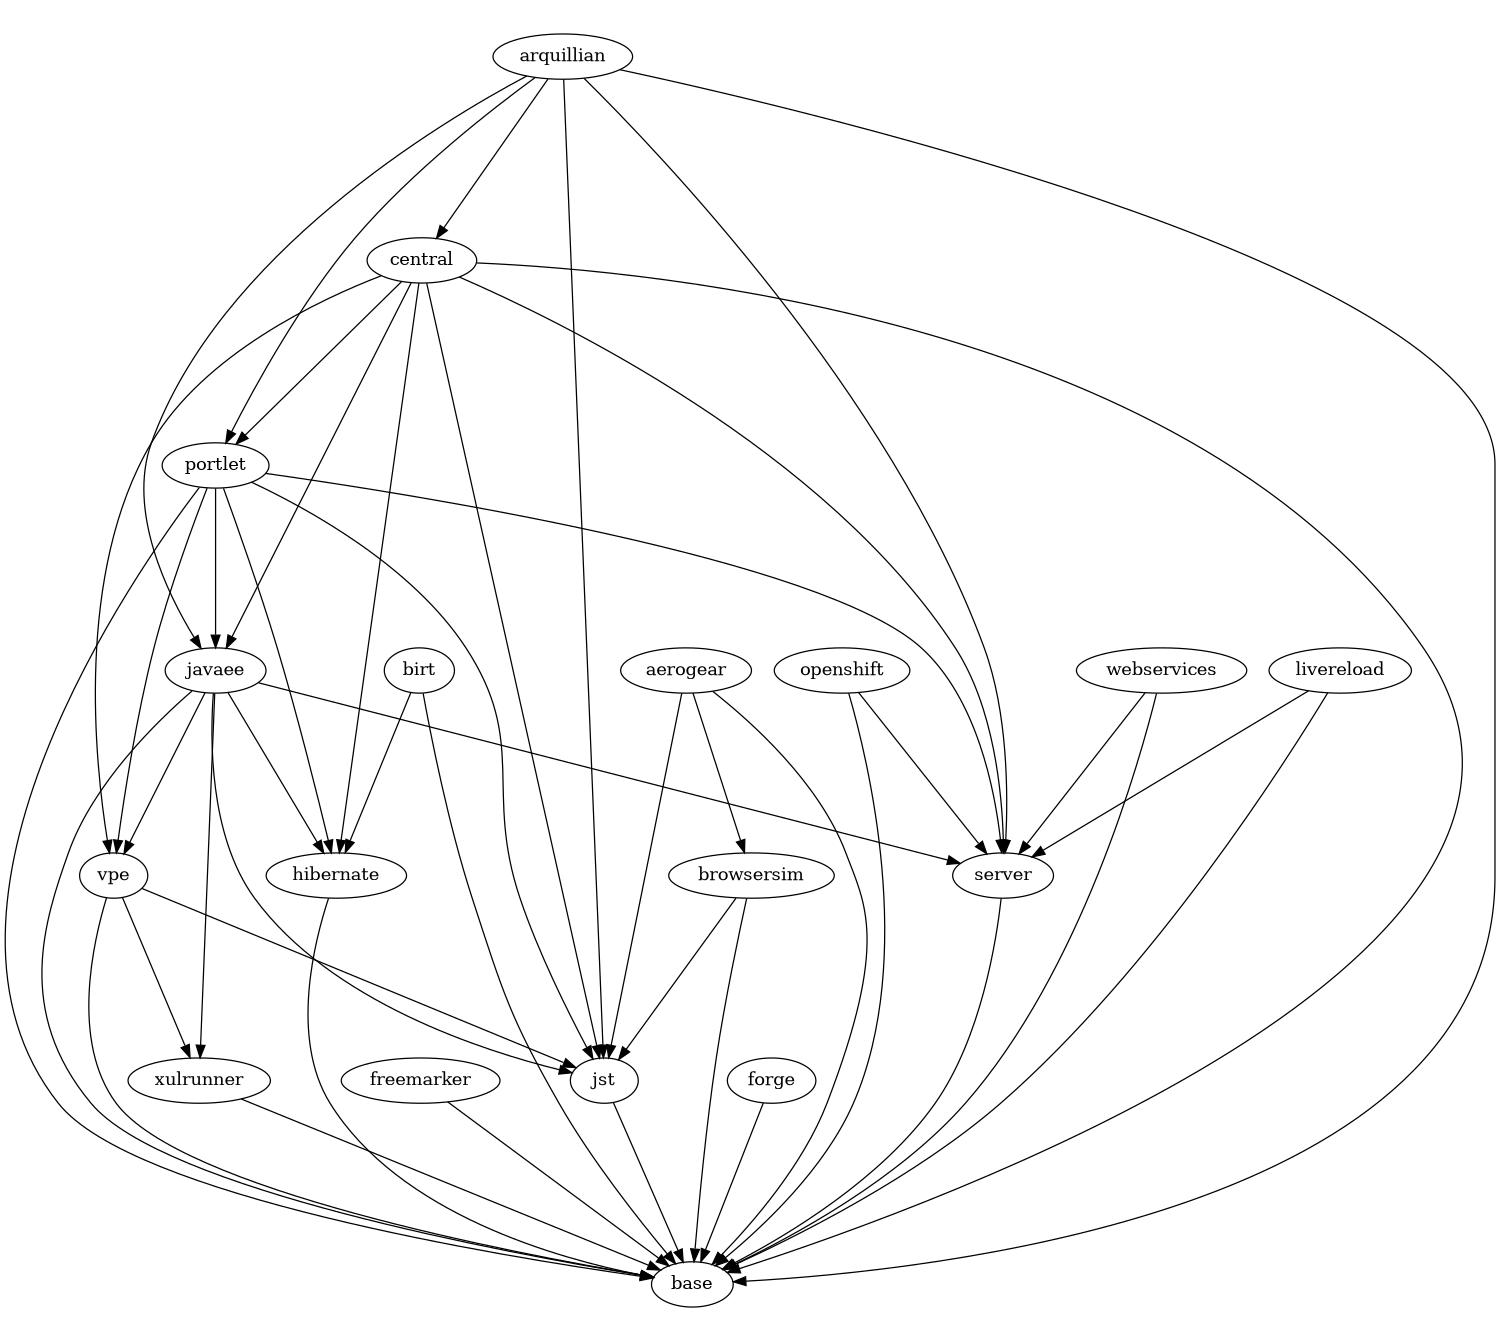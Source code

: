 # To see graph install graphviz with package manager
# On Fedora 20:
# 	sudo yum insatll graphviz
# Then run:
# 	dotty build-graph.dot 

digraph jbosstools {
  graph [compound=true,  size="10,10", ratio=fill];

  "jst" -> { "base" }
  "vpe" -> { "jst" "base" "xulrunner"}
  "server" -> { "base" }
  "hibernate" -> { "base" }
  "freemarker" -> { "base" }
  "central" -> { "base" "javaee" "portlet" "jst" "hibernate" "server" "vpe" } 
  "forge" -> { "base" }
  "arquillian" -> { "base" "server" "portlet" "javaee" "jst" "central" }
  "aerogear" -> { "base" "jst" "browsersim" } 
  "browsersim" -> { "base" "jst" }
  "javaee" -> { "base" "jst" "server" "hibernate" "vpe" "xulrunner" }
  "openshift" -> { "base" "server" }
  "webservices" -> { "base" "server" }
  "birt" -> { "base" "hibernate" }
  "livereload" -> { "base" "server" }
  "portlet" -> { "server" "javaee" "base" "hibernate" "jst" "vpe" }
  "xulrunner" -> { "base" } 
}

